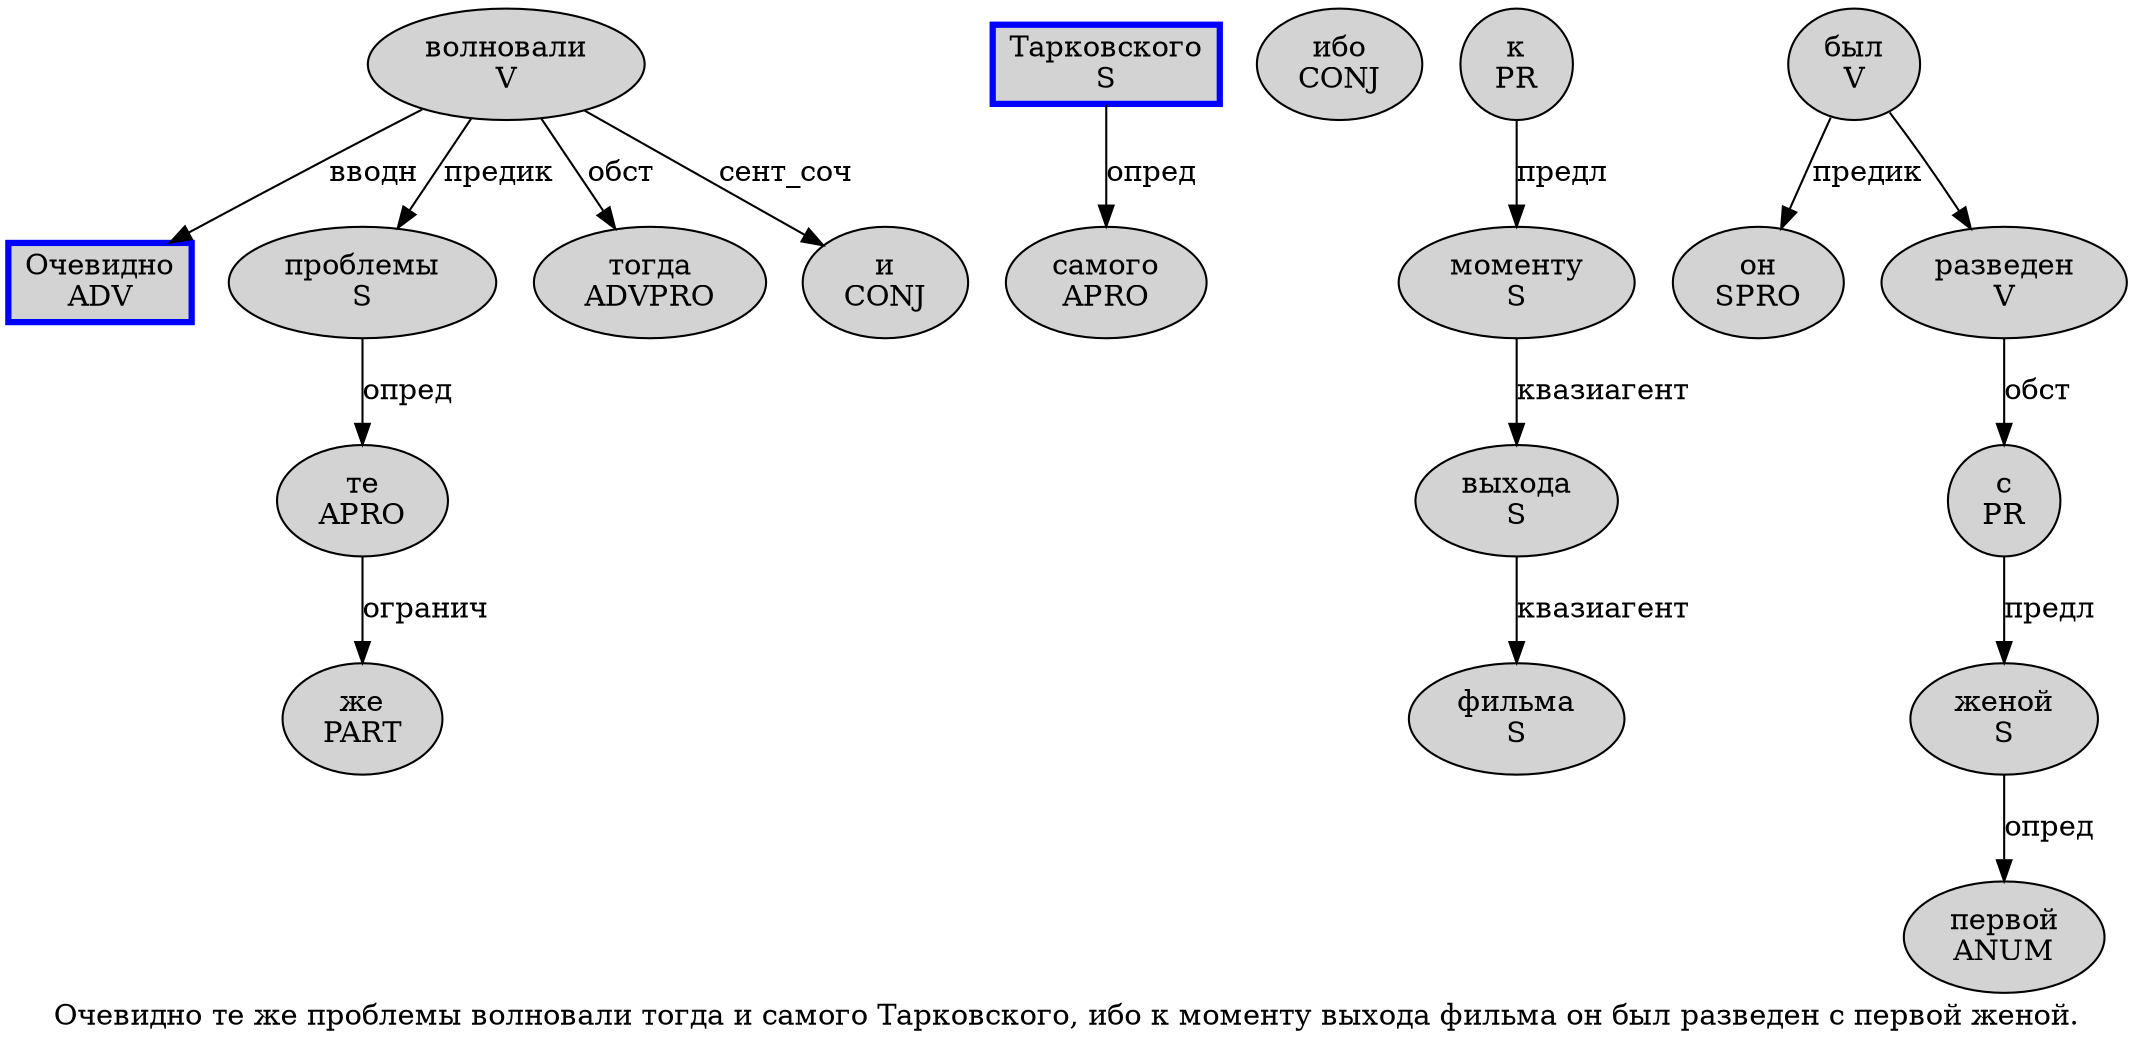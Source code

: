 digraph SENTENCE_2021 {
	graph [label="Очевидно те же проблемы волновали тогда и самого Тарковского, ибо к моменту выхода фильма он был разведен с первой женой."]
	node [style=filled]
		0 [label="Очевидно
ADV" color=blue fillcolor=lightgray penwidth=3 shape=box]
		1 [label="те
APRO" color="" fillcolor=lightgray penwidth=1 shape=ellipse]
		2 [label="же
PART" color="" fillcolor=lightgray penwidth=1 shape=ellipse]
		3 [label="проблемы
S" color="" fillcolor=lightgray penwidth=1 shape=ellipse]
		4 [label="волновали
V" color="" fillcolor=lightgray penwidth=1 shape=ellipse]
		5 [label="тогда
ADVPRO" color="" fillcolor=lightgray penwidth=1 shape=ellipse]
		6 [label="и
CONJ" color="" fillcolor=lightgray penwidth=1 shape=ellipse]
		7 [label="самого
APRO" color="" fillcolor=lightgray penwidth=1 shape=ellipse]
		8 [label="Тарковского
S" color=blue fillcolor=lightgray penwidth=3 shape=box]
		10 [label="ибо
CONJ" color="" fillcolor=lightgray penwidth=1 shape=ellipse]
		11 [label="к
PR" color="" fillcolor=lightgray penwidth=1 shape=ellipse]
		12 [label="моменту
S" color="" fillcolor=lightgray penwidth=1 shape=ellipse]
		13 [label="выхода
S" color="" fillcolor=lightgray penwidth=1 shape=ellipse]
		14 [label="фильма
S" color="" fillcolor=lightgray penwidth=1 shape=ellipse]
		15 [label="он
SPRO" color="" fillcolor=lightgray penwidth=1 shape=ellipse]
		16 [label="был
V" color="" fillcolor=lightgray penwidth=1 shape=ellipse]
		17 [label="разведен
V" color="" fillcolor=lightgray penwidth=1 shape=ellipse]
		18 [label="с
PR" color="" fillcolor=lightgray penwidth=1 shape=ellipse]
		19 [label="первой
ANUM" color="" fillcolor=lightgray penwidth=1 shape=ellipse]
		20 [label="женой
S" color="" fillcolor=lightgray penwidth=1 shape=ellipse]
			3 -> 1 [label="опред"]
			1 -> 2 [label="огранич"]
			11 -> 12 [label="предл"]
			18 -> 20 [label="предл"]
			8 -> 7 [label="опред"]
			20 -> 19 [label="опред"]
			17 -> 18 [label="обст"]
			4 -> 0 [label="вводн"]
			4 -> 3 [label="предик"]
			4 -> 5 [label="обст"]
			4 -> 6 [label="сент_соч"]
			12 -> 13 [label="квазиагент"]
			13 -> 14 [label="квазиагент"]
			16 -> 15 [label="предик"]
			16 -> 17
}